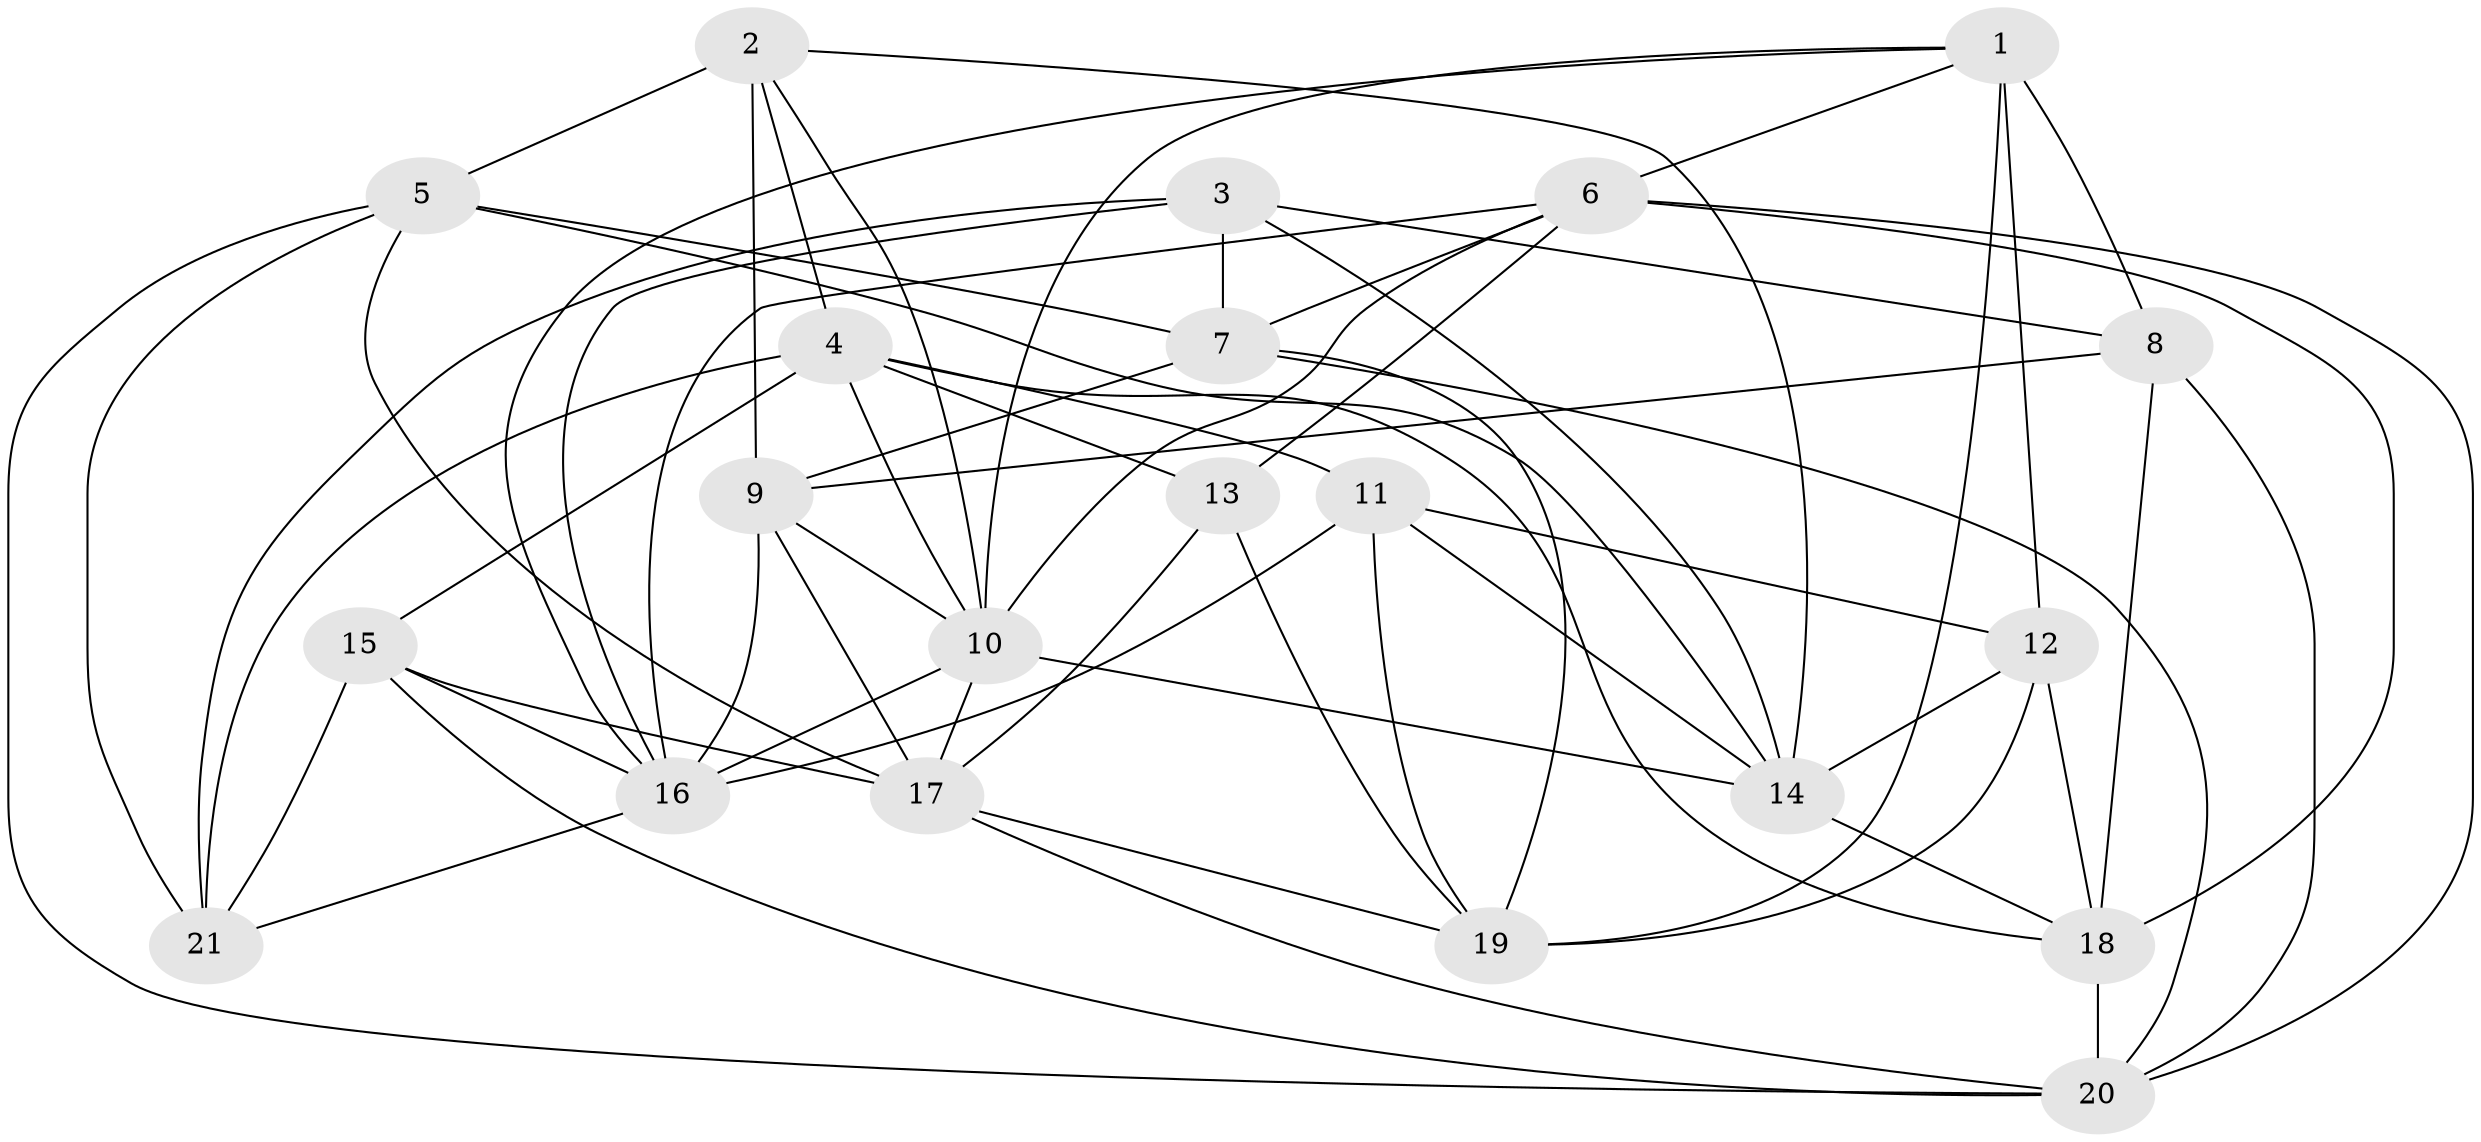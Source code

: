 // original degree distribution, {4: 1.0}
// Generated by graph-tools (version 1.1) at 2025/38/03/04/25 23:38:10]
// undirected, 21 vertices, 63 edges
graph export_dot {
  node [color=gray90,style=filled];
  1;
  2;
  3;
  4;
  5;
  6;
  7;
  8;
  9;
  10;
  11;
  12;
  13;
  14;
  15;
  16;
  17;
  18;
  19;
  20;
  21;
  1 -- 6 [weight=1.0];
  1 -- 8 [weight=2.0];
  1 -- 10 [weight=1.0];
  1 -- 12 [weight=2.0];
  1 -- 16 [weight=1.0];
  1 -- 19 [weight=1.0];
  2 -- 4 [weight=1.0];
  2 -- 5 [weight=2.0];
  2 -- 9 [weight=1.0];
  2 -- 10 [weight=1.0];
  2 -- 14 [weight=1.0];
  3 -- 7 [weight=2.0];
  3 -- 8 [weight=1.0];
  3 -- 14 [weight=1.0];
  3 -- 16 [weight=1.0];
  3 -- 21 [weight=1.0];
  4 -- 10 [weight=1.0];
  4 -- 11 [weight=1.0];
  4 -- 13 [weight=1.0];
  4 -- 15 [weight=2.0];
  4 -- 18 [weight=1.0];
  4 -- 21 [weight=1.0];
  5 -- 7 [weight=1.0];
  5 -- 14 [weight=1.0];
  5 -- 17 [weight=1.0];
  5 -- 20 [weight=1.0];
  5 -- 21 [weight=2.0];
  6 -- 7 [weight=1.0];
  6 -- 10 [weight=1.0];
  6 -- 13 [weight=1.0];
  6 -- 16 [weight=1.0];
  6 -- 18 [weight=1.0];
  6 -- 20 [weight=2.0];
  7 -- 9 [weight=1.0];
  7 -- 19 [weight=2.0];
  7 -- 20 [weight=1.0];
  8 -- 9 [weight=1.0];
  8 -- 18 [weight=3.0];
  8 -- 20 [weight=1.0];
  9 -- 10 [weight=1.0];
  9 -- 16 [weight=1.0];
  9 -- 17 [weight=1.0];
  10 -- 14 [weight=1.0];
  10 -- 16 [weight=1.0];
  10 -- 17 [weight=1.0];
  11 -- 12 [weight=1.0];
  11 -- 14 [weight=1.0];
  11 -- 16 [weight=1.0];
  11 -- 19 [weight=2.0];
  12 -- 14 [weight=2.0];
  12 -- 18 [weight=2.0];
  12 -- 19 [weight=1.0];
  13 -- 17 [weight=1.0];
  13 -- 19 [weight=1.0];
  14 -- 18 [weight=1.0];
  15 -- 16 [weight=1.0];
  15 -- 17 [weight=2.0];
  15 -- 20 [weight=2.0];
  15 -- 21 [weight=1.0];
  16 -- 21 [weight=1.0];
  17 -- 19 [weight=1.0];
  17 -- 20 [weight=1.0];
  18 -- 20 [weight=2.0];
}
